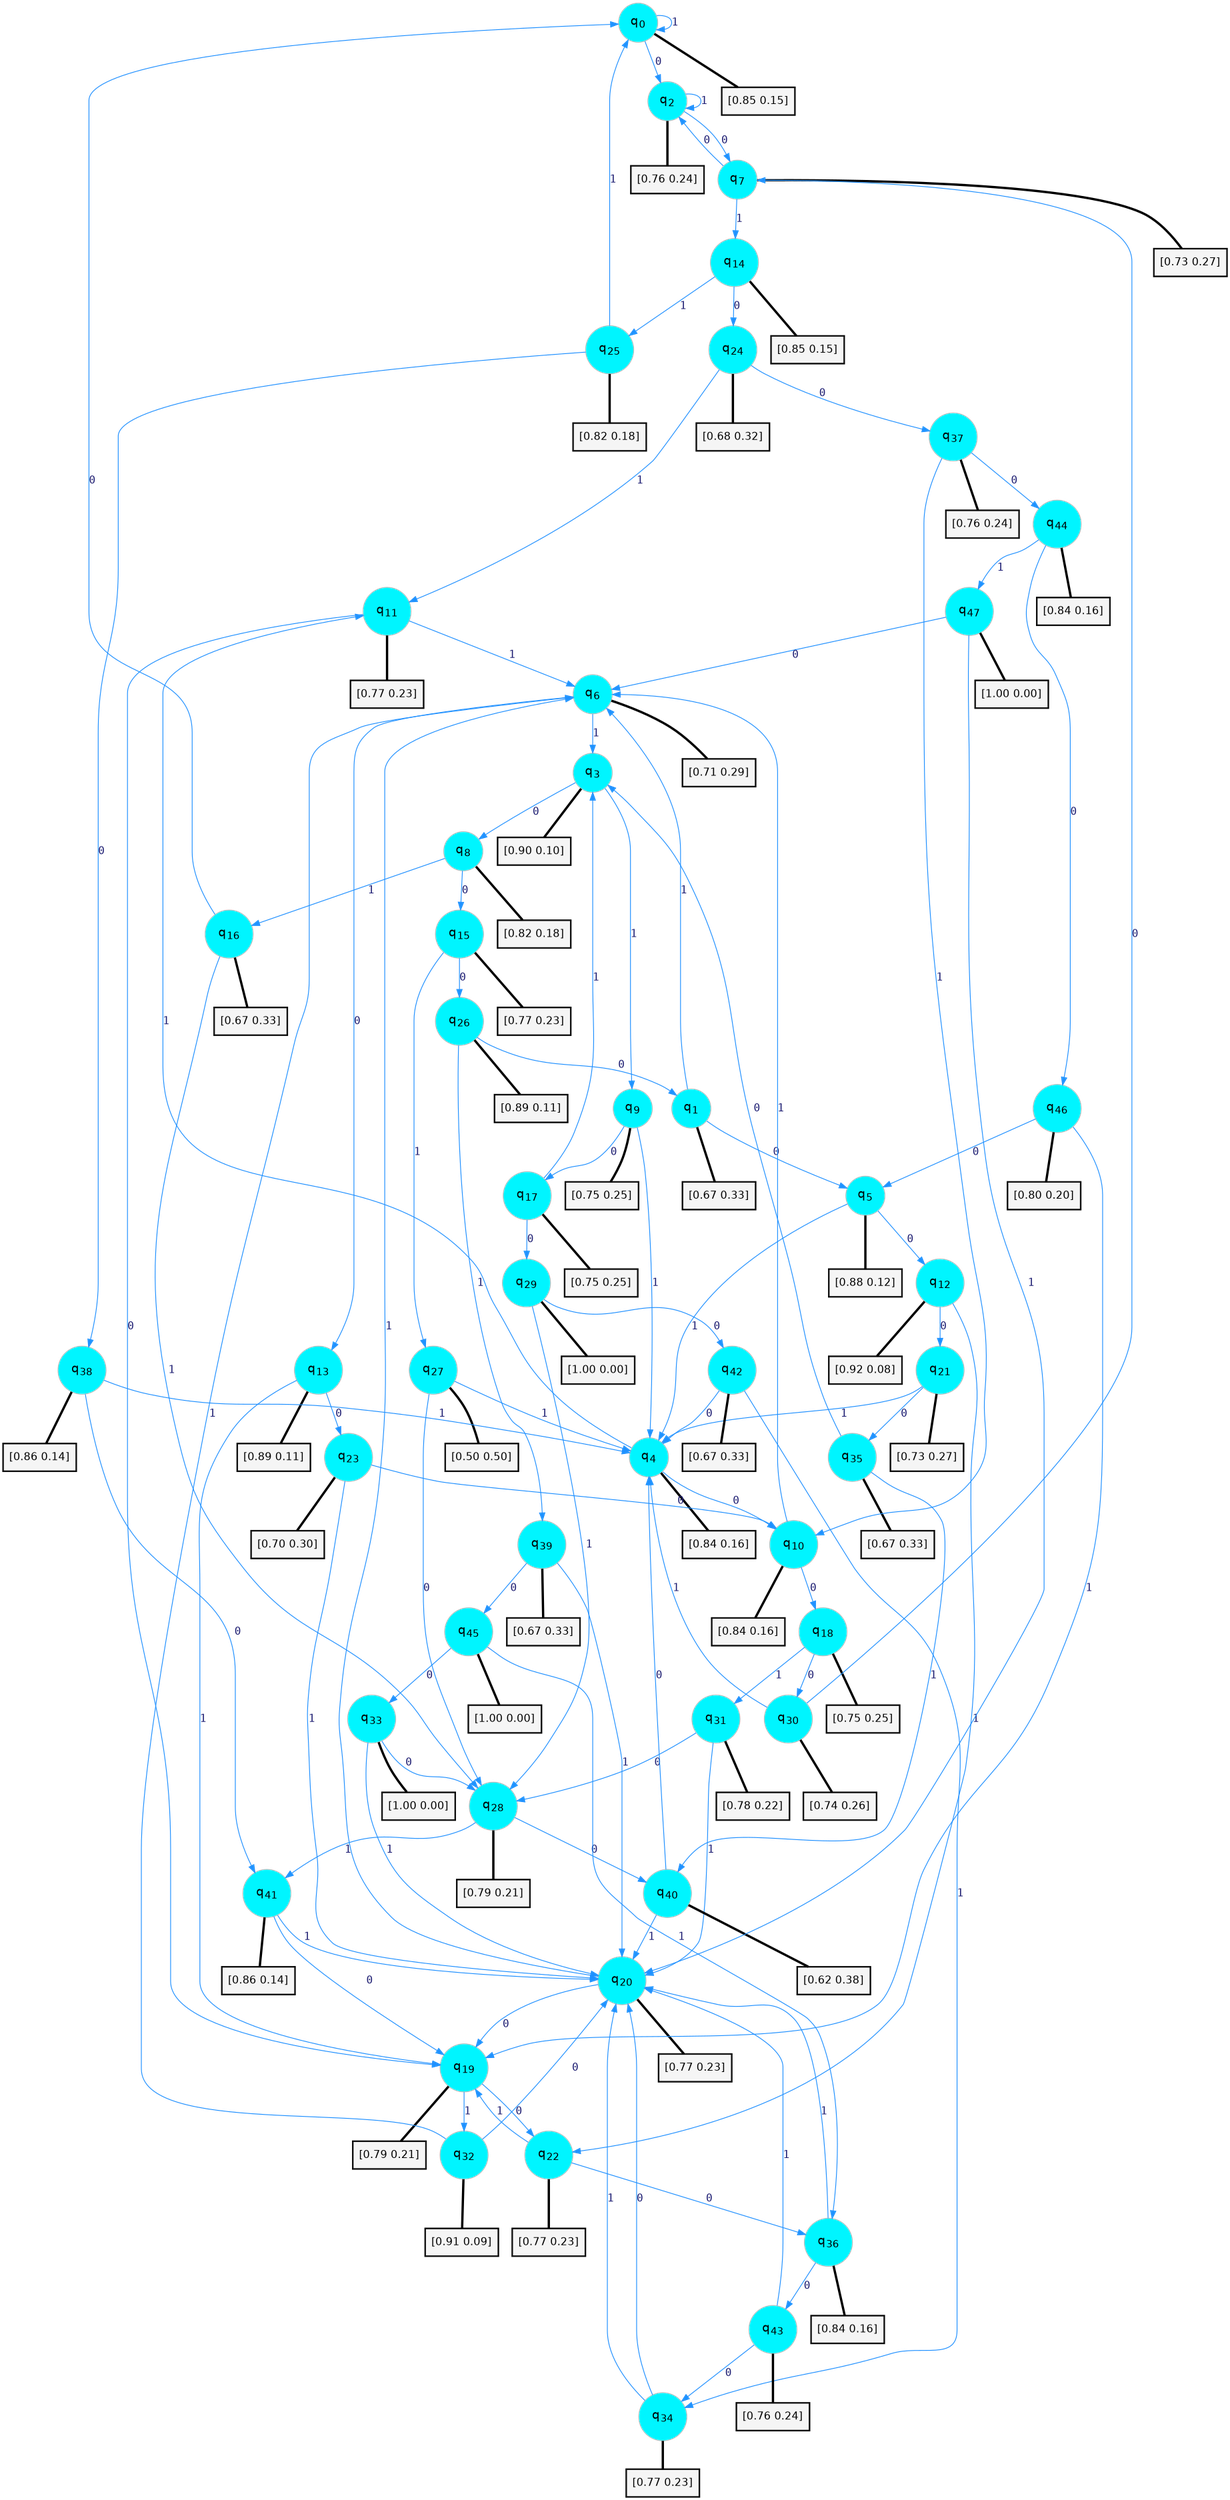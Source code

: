 digraph G {
graph [
bgcolor=transparent, dpi=300, rankdir=TD, size="40,25"];
node [
color=gray, fillcolor=turquoise1, fontcolor=black, fontname=Helvetica, fontsize=16, fontweight=bold, shape=circle, style=filled];
edge [
arrowsize=1, color=dodgerblue1, fontcolor=midnightblue, fontname=courier, fontweight=bold, penwidth=1, style=solid, weight=20];
0[label=<q<SUB>0</SUB>>];
1[label=<q<SUB>1</SUB>>];
2[label=<q<SUB>2</SUB>>];
3[label=<q<SUB>3</SUB>>];
4[label=<q<SUB>4</SUB>>];
5[label=<q<SUB>5</SUB>>];
6[label=<q<SUB>6</SUB>>];
7[label=<q<SUB>7</SUB>>];
8[label=<q<SUB>8</SUB>>];
9[label=<q<SUB>9</SUB>>];
10[label=<q<SUB>10</SUB>>];
11[label=<q<SUB>11</SUB>>];
12[label=<q<SUB>12</SUB>>];
13[label=<q<SUB>13</SUB>>];
14[label=<q<SUB>14</SUB>>];
15[label=<q<SUB>15</SUB>>];
16[label=<q<SUB>16</SUB>>];
17[label=<q<SUB>17</SUB>>];
18[label=<q<SUB>18</SUB>>];
19[label=<q<SUB>19</SUB>>];
20[label=<q<SUB>20</SUB>>];
21[label=<q<SUB>21</SUB>>];
22[label=<q<SUB>22</SUB>>];
23[label=<q<SUB>23</SUB>>];
24[label=<q<SUB>24</SUB>>];
25[label=<q<SUB>25</SUB>>];
26[label=<q<SUB>26</SUB>>];
27[label=<q<SUB>27</SUB>>];
28[label=<q<SUB>28</SUB>>];
29[label=<q<SUB>29</SUB>>];
30[label=<q<SUB>30</SUB>>];
31[label=<q<SUB>31</SUB>>];
32[label=<q<SUB>32</SUB>>];
33[label=<q<SUB>33</SUB>>];
34[label=<q<SUB>34</SUB>>];
35[label=<q<SUB>35</SUB>>];
36[label=<q<SUB>36</SUB>>];
37[label=<q<SUB>37</SUB>>];
38[label=<q<SUB>38</SUB>>];
39[label=<q<SUB>39</SUB>>];
40[label=<q<SUB>40</SUB>>];
41[label=<q<SUB>41</SUB>>];
42[label=<q<SUB>42</SUB>>];
43[label=<q<SUB>43</SUB>>];
44[label=<q<SUB>44</SUB>>];
45[label=<q<SUB>45</SUB>>];
46[label=<q<SUB>46</SUB>>];
47[label=<q<SUB>47</SUB>>];
48[label="[0.85 0.15]", shape=box,fontcolor=black, fontname=Helvetica, fontsize=14, penwidth=2, fillcolor=whitesmoke,color=black];
49[label="[0.67 0.33]", shape=box,fontcolor=black, fontname=Helvetica, fontsize=14, penwidth=2, fillcolor=whitesmoke,color=black];
50[label="[0.76 0.24]", shape=box,fontcolor=black, fontname=Helvetica, fontsize=14, penwidth=2, fillcolor=whitesmoke,color=black];
51[label="[0.90 0.10]", shape=box,fontcolor=black, fontname=Helvetica, fontsize=14, penwidth=2, fillcolor=whitesmoke,color=black];
52[label="[0.84 0.16]", shape=box,fontcolor=black, fontname=Helvetica, fontsize=14, penwidth=2, fillcolor=whitesmoke,color=black];
53[label="[0.88 0.12]", shape=box,fontcolor=black, fontname=Helvetica, fontsize=14, penwidth=2, fillcolor=whitesmoke,color=black];
54[label="[0.71 0.29]", shape=box,fontcolor=black, fontname=Helvetica, fontsize=14, penwidth=2, fillcolor=whitesmoke,color=black];
55[label="[0.73 0.27]", shape=box,fontcolor=black, fontname=Helvetica, fontsize=14, penwidth=2, fillcolor=whitesmoke,color=black];
56[label="[0.82 0.18]", shape=box,fontcolor=black, fontname=Helvetica, fontsize=14, penwidth=2, fillcolor=whitesmoke,color=black];
57[label="[0.75 0.25]", shape=box,fontcolor=black, fontname=Helvetica, fontsize=14, penwidth=2, fillcolor=whitesmoke,color=black];
58[label="[0.84 0.16]", shape=box,fontcolor=black, fontname=Helvetica, fontsize=14, penwidth=2, fillcolor=whitesmoke,color=black];
59[label="[0.77 0.23]", shape=box,fontcolor=black, fontname=Helvetica, fontsize=14, penwidth=2, fillcolor=whitesmoke,color=black];
60[label="[0.92 0.08]", shape=box,fontcolor=black, fontname=Helvetica, fontsize=14, penwidth=2, fillcolor=whitesmoke,color=black];
61[label="[0.89 0.11]", shape=box,fontcolor=black, fontname=Helvetica, fontsize=14, penwidth=2, fillcolor=whitesmoke,color=black];
62[label="[0.85 0.15]", shape=box,fontcolor=black, fontname=Helvetica, fontsize=14, penwidth=2, fillcolor=whitesmoke,color=black];
63[label="[0.77 0.23]", shape=box,fontcolor=black, fontname=Helvetica, fontsize=14, penwidth=2, fillcolor=whitesmoke,color=black];
64[label="[0.67 0.33]", shape=box,fontcolor=black, fontname=Helvetica, fontsize=14, penwidth=2, fillcolor=whitesmoke,color=black];
65[label="[0.75 0.25]", shape=box,fontcolor=black, fontname=Helvetica, fontsize=14, penwidth=2, fillcolor=whitesmoke,color=black];
66[label="[0.75 0.25]", shape=box,fontcolor=black, fontname=Helvetica, fontsize=14, penwidth=2, fillcolor=whitesmoke,color=black];
67[label="[0.79 0.21]", shape=box,fontcolor=black, fontname=Helvetica, fontsize=14, penwidth=2, fillcolor=whitesmoke,color=black];
68[label="[0.77 0.23]", shape=box,fontcolor=black, fontname=Helvetica, fontsize=14, penwidth=2, fillcolor=whitesmoke,color=black];
69[label="[0.73 0.27]", shape=box,fontcolor=black, fontname=Helvetica, fontsize=14, penwidth=2, fillcolor=whitesmoke,color=black];
70[label="[0.77 0.23]", shape=box,fontcolor=black, fontname=Helvetica, fontsize=14, penwidth=2, fillcolor=whitesmoke,color=black];
71[label="[0.70 0.30]", shape=box,fontcolor=black, fontname=Helvetica, fontsize=14, penwidth=2, fillcolor=whitesmoke,color=black];
72[label="[0.68 0.32]", shape=box,fontcolor=black, fontname=Helvetica, fontsize=14, penwidth=2, fillcolor=whitesmoke,color=black];
73[label="[0.82 0.18]", shape=box,fontcolor=black, fontname=Helvetica, fontsize=14, penwidth=2, fillcolor=whitesmoke,color=black];
74[label="[0.89 0.11]", shape=box,fontcolor=black, fontname=Helvetica, fontsize=14, penwidth=2, fillcolor=whitesmoke,color=black];
75[label="[0.50 0.50]", shape=box,fontcolor=black, fontname=Helvetica, fontsize=14, penwidth=2, fillcolor=whitesmoke,color=black];
76[label="[0.79 0.21]", shape=box,fontcolor=black, fontname=Helvetica, fontsize=14, penwidth=2, fillcolor=whitesmoke,color=black];
77[label="[1.00 0.00]", shape=box,fontcolor=black, fontname=Helvetica, fontsize=14, penwidth=2, fillcolor=whitesmoke,color=black];
78[label="[0.74 0.26]", shape=box,fontcolor=black, fontname=Helvetica, fontsize=14, penwidth=2, fillcolor=whitesmoke,color=black];
79[label="[0.78 0.22]", shape=box,fontcolor=black, fontname=Helvetica, fontsize=14, penwidth=2, fillcolor=whitesmoke,color=black];
80[label="[0.91 0.09]", shape=box,fontcolor=black, fontname=Helvetica, fontsize=14, penwidth=2, fillcolor=whitesmoke,color=black];
81[label="[1.00 0.00]", shape=box,fontcolor=black, fontname=Helvetica, fontsize=14, penwidth=2, fillcolor=whitesmoke,color=black];
82[label="[0.77 0.23]", shape=box,fontcolor=black, fontname=Helvetica, fontsize=14, penwidth=2, fillcolor=whitesmoke,color=black];
83[label="[0.67 0.33]", shape=box,fontcolor=black, fontname=Helvetica, fontsize=14, penwidth=2, fillcolor=whitesmoke,color=black];
84[label="[0.84 0.16]", shape=box,fontcolor=black, fontname=Helvetica, fontsize=14, penwidth=2, fillcolor=whitesmoke,color=black];
85[label="[0.76 0.24]", shape=box,fontcolor=black, fontname=Helvetica, fontsize=14, penwidth=2, fillcolor=whitesmoke,color=black];
86[label="[0.86 0.14]", shape=box,fontcolor=black, fontname=Helvetica, fontsize=14, penwidth=2, fillcolor=whitesmoke,color=black];
87[label="[0.67 0.33]", shape=box,fontcolor=black, fontname=Helvetica, fontsize=14, penwidth=2, fillcolor=whitesmoke,color=black];
88[label="[0.62 0.38]", shape=box,fontcolor=black, fontname=Helvetica, fontsize=14, penwidth=2, fillcolor=whitesmoke,color=black];
89[label="[0.86 0.14]", shape=box,fontcolor=black, fontname=Helvetica, fontsize=14, penwidth=2, fillcolor=whitesmoke,color=black];
90[label="[0.67 0.33]", shape=box,fontcolor=black, fontname=Helvetica, fontsize=14, penwidth=2, fillcolor=whitesmoke,color=black];
91[label="[0.76 0.24]", shape=box,fontcolor=black, fontname=Helvetica, fontsize=14, penwidth=2, fillcolor=whitesmoke,color=black];
92[label="[0.84 0.16]", shape=box,fontcolor=black, fontname=Helvetica, fontsize=14, penwidth=2, fillcolor=whitesmoke,color=black];
93[label="[1.00 0.00]", shape=box,fontcolor=black, fontname=Helvetica, fontsize=14, penwidth=2, fillcolor=whitesmoke,color=black];
94[label="[0.80 0.20]", shape=box,fontcolor=black, fontname=Helvetica, fontsize=14, penwidth=2, fillcolor=whitesmoke,color=black];
95[label="[1.00 0.00]", shape=box,fontcolor=black, fontname=Helvetica, fontsize=14, penwidth=2, fillcolor=whitesmoke,color=black];
0->2 [label=0];
0->0 [label=1];
0->48 [arrowhead=none, penwidth=3,color=black];
1->5 [label=0];
1->6 [label=1];
1->49 [arrowhead=none, penwidth=3,color=black];
2->7 [label=0];
2->2 [label=1];
2->50 [arrowhead=none, penwidth=3,color=black];
3->8 [label=0];
3->9 [label=1];
3->51 [arrowhead=none, penwidth=3,color=black];
4->10 [label=0];
4->11 [label=1];
4->52 [arrowhead=none, penwidth=3,color=black];
5->12 [label=0];
5->4 [label=1];
5->53 [arrowhead=none, penwidth=3,color=black];
6->13 [label=0];
6->3 [label=1];
6->54 [arrowhead=none, penwidth=3,color=black];
7->2 [label=0];
7->14 [label=1];
7->55 [arrowhead=none, penwidth=3,color=black];
8->15 [label=0];
8->16 [label=1];
8->56 [arrowhead=none, penwidth=3,color=black];
9->17 [label=0];
9->4 [label=1];
9->57 [arrowhead=none, penwidth=3,color=black];
10->18 [label=0];
10->6 [label=1];
10->58 [arrowhead=none, penwidth=3,color=black];
11->19 [label=0];
11->6 [label=1];
11->59 [arrowhead=none, penwidth=3,color=black];
12->21 [label=0];
12->22 [label=1];
12->60 [arrowhead=none, penwidth=3,color=black];
13->23 [label=0];
13->19 [label=1];
13->61 [arrowhead=none, penwidth=3,color=black];
14->24 [label=0];
14->25 [label=1];
14->62 [arrowhead=none, penwidth=3,color=black];
15->26 [label=0];
15->27 [label=1];
15->63 [arrowhead=none, penwidth=3,color=black];
16->0 [label=0];
16->28 [label=1];
16->64 [arrowhead=none, penwidth=3,color=black];
17->29 [label=0];
17->3 [label=1];
17->65 [arrowhead=none, penwidth=3,color=black];
18->30 [label=0];
18->31 [label=1];
18->66 [arrowhead=none, penwidth=3,color=black];
19->22 [label=0];
19->32 [label=1];
19->67 [arrowhead=none, penwidth=3,color=black];
20->19 [label=0];
20->6 [label=1];
20->68 [arrowhead=none, penwidth=3,color=black];
21->35 [label=0];
21->4 [label=1];
21->69 [arrowhead=none, penwidth=3,color=black];
22->36 [label=0];
22->19 [label=1];
22->70 [arrowhead=none, penwidth=3,color=black];
23->10 [label=0];
23->20 [label=1];
23->71 [arrowhead=none, penwidth=3,color=black];
24->37 [label=0];
24->11 [label=1];
24->72 [arrowhead=none, penwidth=3,color=black];
25->38 [label=0];
25->0 [label=1];
25->73 [arrowhead=none, penwidth=3,color=black];
26->1 [label=0];
26->39 [label=1];
26->74 [arrowhead=none, penwidth=3,color=black];
27->28 [label=0];
27->4 [label=1];
27->75 [arrowhead=none, penwidth=3,color=black];
28->40 [label=0];
28->41 [label=1];
28->76 [arrowhead=none, penwidth=3,color=black];
29->42 [label=0];
29->28 [label=1];
29->77 [arrowhead=none, penwidth=3,color=black];
30->7 [label=0];
30->4 [label=1];
30->78 [arrowhead=none, penwidth=3,color=black];
31->28 [label=0];
31->20 [label=1];
31->79 [arrowhead=none, penwidth=3,color=black];
32->20 [label=0];
32->6 [label=1];
32->80 [arrowhead=none, penwidth=3,color=black];
33->28 [label=0];
33->20 [label=1];
33->81 [arrowhead=none, penwidth=3,color=black];
34->20 [label=0];
34->20 [label=1];
34->82 [arrowhead=none, penwidth=3,color=black];
35->3 [label=0];
35->40 [label=1];
35->83 [arrowhead=none, penwidth=3,color=black];
36->43 [label=0];
36->20 [label=1];
36->84 [arrowhead=none, penwidth=3,color=black];
37->44 [label=0];
37->10 [label=1];
37->85 [arrowhead=none, penwidth=3,color=black];
38->41 [label=0];
38->4 [label=1];
38->86 [arrowhead=none, penwidth=3,color=black];
39->45 [label=0];
39->20 [label=1];
39->87 [arrowhead=none, penwidth=3,color=black];
40->4 [label=0];
40->20 [label=1];
40->88 [arrowhead=none, penwidth=3,color=black];
41->19 [label=0];
41->20 [label=1];
41->89 [arrowhead=none, penwidth=3,color=black];
42->4 [label=0];
42->34 [label=1];
42->90 [arrowhead=none, penwidth=3,color=black];
43->34 [label=0];
43->20 [label=1];
43->91 [arrowhead=none, penwidth=3,color=black];
44->46 [label=0];
44->47 [label=1];
44->92 [arrowhead=none, penwidth=3,color=black];
45->33 [label=0];
45->36 [label=1];
45->93 [arrowhead=none, penwidth=3,color=black];
46->5 [label=0];
46->19 [label=1];
46->94 [arrowhead=none, penwidth=3,color=black];
47->6 [label=0];
47->20 [label=1];
47->95 [arrowhead=none, penwidth=3,color=black];
}
